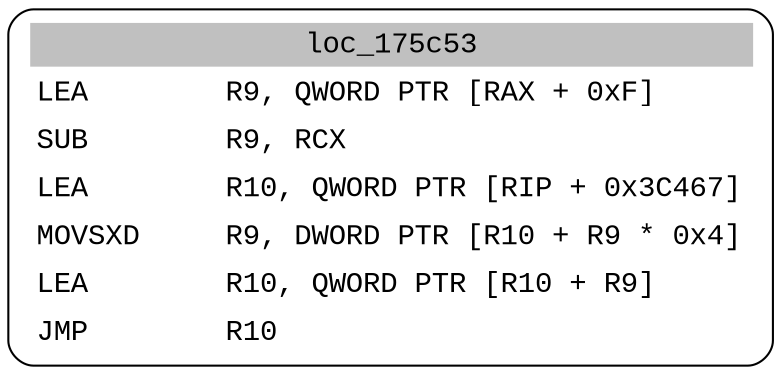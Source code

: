 digraph asm_graph {
1941 [
shape="Mrecord" fontname="Courier New"label =<<table border="0" cellborder="0" cellpadding="3"><tr><td align="center" colspan="2" bgcolor="grey">loc_175c53</td></tr><tr><td align="left">LEA        R9, QWORD PTR [RAX + 0xF]</td></tr><tr><td align="left">SUB        R9, RCX</td></tr><tr><td align="left">LEA        R10, QWORD PTR [RIP + 0x3C467]</td></tr><tr><td align="left">MOVSXD     R9, DWORD PTR [R10 + R9 * 0x4]</td></tr><tr><td align="left">LEA        R10, QWORD PTR [R10 + R9]</td></tr><tr><td align="left">JMP        R10</td></tr></table>> ];
}